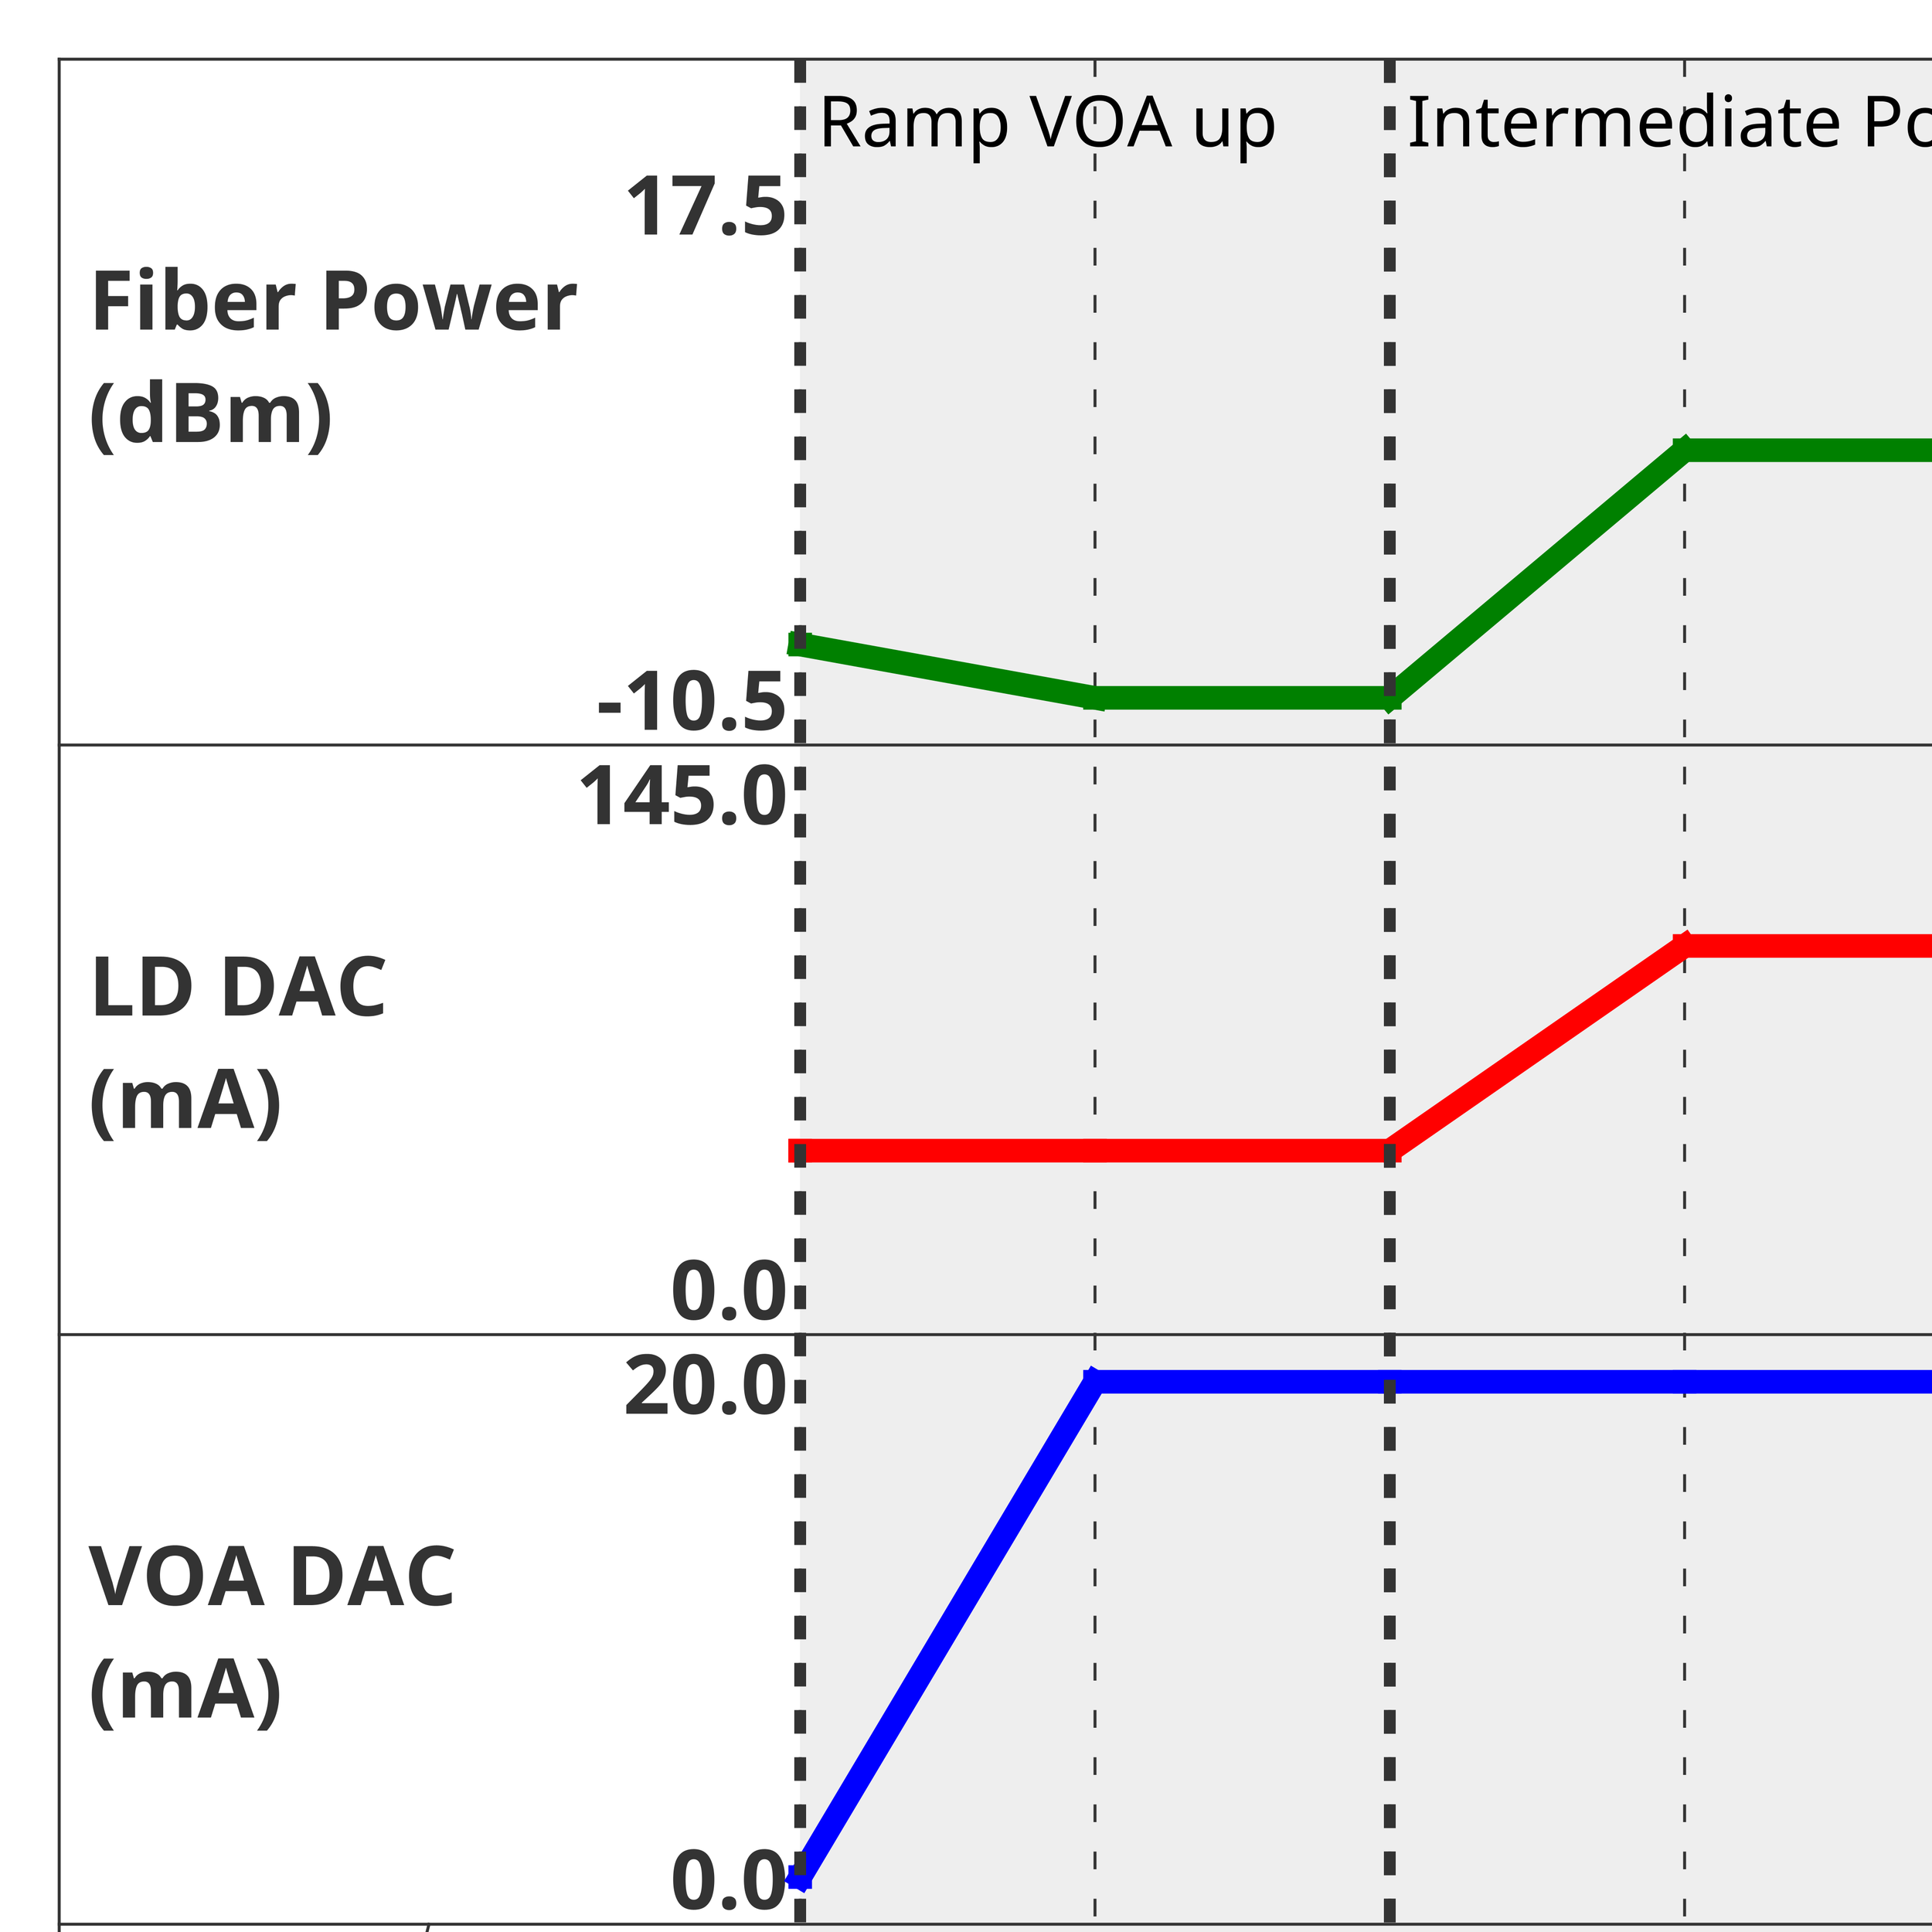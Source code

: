 @startuml
skinparam classFontSize 20
skinparam Dpi 1200
<style>
timingDiagram {
  .red {
    LineColor red
    LineThickness 4
  }
  .blue {
    LineColor blue
    LineThickness 4
  }
  .yellow {
    LineColor DarkGoldenRod
    LineThickness 4
  }
  .Orange {
    LineColor Orange
    LineThickness 4
  }
  .Green {
    LineColor Green
    LineThickness 4
  }
  .Salmon {
    LineColor Salmon
    LineThickness 4
  }
}
</style>
analog "Fiber Power\n(dBm)" as OPF <<Green>>
analog "LD DAC\n(mA)" as LD_DAC <<red>>
analog "VOA DAC\n(mA)" as VOA_DAC <<blue>>
robust "LD TEC\n(C)" as LD_TEC <<yellow>>
analog "MUX TEC\n(C)" as MUX_TEC <<Orange >>

robust "AutoReduction " as MRA <<Salmon>>

@0
MRA is "LaserSafety to\nHandShake"
OPF is -7.5
LD_DAC is 40
VOA_DAC is 0
LD_TEC is T_ld_tec
MUX_TEC is 50

' @50
' MRA is "LaserSafety -> HandShake"
' OPF is -7.5
' LD_DAC is 40
' VOA_DAC is 0
' LD_TEC is T_ld_tec
' MUX_TEC is 50

@100
MRA is "LaserSafety to\nHandShake"
OPF is -10.5
LD_DAC is 40
VOA_DAC is 20
LD_TEC is T_ld_tec
MUX_TEC is 50

@200
MRA is "LaserSafety to\nHandShake"
OPF is -10.5
LD_DAC is 40
VOA_DAC is 20
LD_TEC is T_ld_tec
MUX_TEC is 50

@300
MRA is "LaserSafety to\nHandShake"
OPF is 3.5
LD_DAC is 100
VOA_DAC is 20
LD_TEC is T_ld_tec
MUX_TEC is 50

@600
MRA is "HandShake"
OPF is 3.5
LD_DAC is 100
VOA_DAC is 20
LD_TEC is T_ld_tec
MUX_TEC is 50

@700
MRA is "HandShake"
OPF is 17.5
LD_DAC is 145
VOA_DAC is 20
LD_TEC is T_ld_tec
MUX_TEC is 50

@1200
MRA is "HandShake"
OPF is 17.5
LD_DAC is 145
VOA_DAC is 20
LD_TEC is T_ld_tec
MUX_TEC is 50

@1300
MRA is "HandShake to\nLaserSafety"
OPF is 3.5
LD_DAC is 100
VOA_DAC is 20
LD_TEC is T_ld_tec
MUX_TEC is 50

@1600
MRA is "HandShake to\nLaserSafety"
OPF is 3.5
LD_DAC is 100
VOA_DAC is 20
LD_TEC is T_ld_tec
MUX_TEC is 50

@1700
MRA is "HandShake to\nLaserSafety"
OPF is -10.5
LD_DAC is 40
VOA_DAC is 20
LD_TEC is T_ld_tec
MUX_TEC is 50

@1800
MRA is "HandShake to\nLaserSafety"
OPF is -10.5
LD_DAC is 40
VOA_DAC is 20
LD_TEC is T_ld_tec
MUX_TEC is 50

@1900
MRA is "LaserSafety"
OPF is -7.5
LD_DAC is 40
VOA_DAC is 0
LD_TEC is T_ld_tec
MUX_TEC is 50

@2000
MRA is "LaserSafety"
OPF is -7.5
LD_DAC is 40
VOA_DAC is 0
LD_TEC is T_ld_tec
MUX_TEC is 50


highlight 0 to 200: Ramp VOA up
highlight 200 to 600: Intermediate Power
highlight 600 to 1300: Pulse for Handshake
highlight 1300 to 1700: Intermediate Power
highlight 1700 to 1900: Ramp VOA down
highlight 1900 to 2100: LaserSafety

@enduml